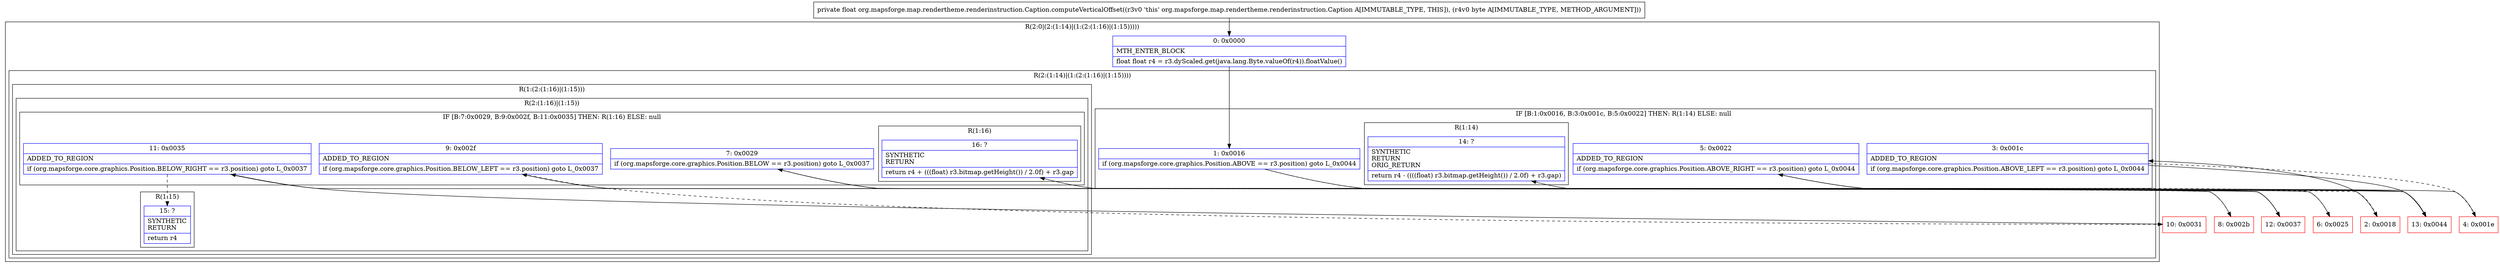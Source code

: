 digraph "CFG fororg.mapsforge.map.rendertheme.renderinstruction.Caption.computeVerticalOffset(B)F" {
subgraph cluster_Region_1765957169 {
label = "R(2:0|(2:(1:14)|(1:(2:(1:16)|(1:15)))))";
node [shape=record,color=blue];
Node_0 [shape=record,label="{0\:\ 0x0000|MTH_ENTER_BLOCK\l|float float r4 = r3.dyScaled.get(java.lang.Byte.valueOf(r4)).floatValue()\l}"];
subgraph cluster_Region_540638829 {
label = "R(2:(1:14)|(1:(2:(1:16)|(1:15))))";
node [shape=record,color=blue];
subgraph cluster_IfRegion_1827726952 {
label = "IF [B:1:0x0016, B:3:0x001c, B:5:0x0022] THEN: R(1:14) ELSE: null";
node [shape=record,color=blue];
Node_1 [shape=record,label="{1\:\ 0x0016|if (org.mapsforge.core.graphics.Position.ABOVE == r3.position) goto L_0x0044\l}"];
Node_3 [shape=record,label="{3\:\ 0x001c|ADDED_TO_REGION\l|if (org.mapsforge.core.graphics.Position.ABOVE_LEFT == r3.position) goto L_0x0044\l}"];
Node_5 [shape=record,label="{5\:\ 0x0022|ADDED_TO_REGION\l|if (org.mapsforge.core.graphics.Position.ABOVE_RIGHT == r3.position) goto L_0x0044\l}"];
subgraph cluster_Region_699633924 {
label = "R(1:14)";
node [shape=record,color=blue];
Node_14 [shape=record,label="{14\:\ ?|SYNTHETIC\lRETURN\lORIG_RETURN\l|return r4 \- ((((float) r3.bitmap.getHeight()) \/ 2.0f) + r3.gap)\l}"];
}
}
subgraph cluster_Region_209275271 {
label = "R(1:(2:(1:16)|(1:15)))";
node [shape=record,color=blue];
subgraph cluster_Region_793336405 {
label = "R(2:(1:16)|(1:15))";
node [shape=record,color=blue];
subgraph cluster_IfRegion_1156092871 {
label = "IF [B:7:0x0029, B:9:0x002f, B:11:0x0035] THEN: R(1:16) ELSE: null";
node [shape=record,color=blue];
Node_7 [shape=record,label="{7\:\ 0x0029|if (org.mapsforge.core.graphics.Position.BELOW == r3.position) goto L_0x0037\l}"];
Node_9 [shape=record,label="{9\:\ 0x002f|ADDED_TO_REGION\l|if (org.mapsforge.core.graphics.Position.BELOW_LEFT == r3.position) goto L_0x0037\l}"];
Node_11 [shape=record,label="{11\:\ 0x0035|ADDED_TO_REGION\l|if (org.mapsforge.core.graphics.Position.BELOW_RIGHT == r3.position) goto L_0x0037\l}"];
subgraph cluster_Region_1571290582 {
label = "R(1:16)";
node [shape=record,color=blue];
Node_16 [shape=record,label="{16\:\ ?|SYNTHETIC\lRETURN\l|return r4 + (((float) r3.bitmap.getHeight()) \/ 2.0f) + r3.gap\l}"];
}
}
subgraph cluster_Region_1769768290 {
label = "R(1:15)";
node [shape=record,color=blue];
Node_15 [shape=record,label="{15\:\ ?|SYNTHETIC\lRETURN\l|return r4\l}"];
}
}
}
}
}
Node_2 [shape=record,color=red,label="{2\:\ 0x0018}"];
Node_4 [shape=record,color=red,label="{4\:\ 0x001e}"];
Node_6 [shape=record,color=red,label="{6\:\ 0x0025}"];
Node_8 [shape=record,color=red,label="{8\:\ 0x002b}"];
Node_10 [shape=record,color=red,label="{10\:\ 0x0031}"];
Node_12 [shape=record,color=red,label="{12\:\ 0x0037}"];
Node_13 [shape=record,color=red,label="{13\:\ 0x0044}"];
MethodNode[shape=record,label="{private float org.mapsforge.map.rendertheme.renderinstruction.Caption.computeVerticalOffset((r3v0 'this' org.mapsforge.map.rendertheme.renderinstruction.Caption A[IMMUTABLE_TYPE, THIS]), (r4v0 byte A[IMMUTABLE_TYPE, METHOD_ARGUMENT])) }"];
MethodNode -> Node_0;
Node_0 -> Node_1;
Node_1 -> Node_2[style=dashed];
Node_1 -> Node_13;
Node_3 -> Node_4[style=dashed];
Node_3 -> Node_13;
Node_5 -> Node_6[style=dashed];
Node_5 -> Node_13;
Node_7 -> Node_8[style=dashed];
Node_7 -> Node_12;
Node_9 -> Node_10[style=dashed];
Node_9 -> Node_12;
Node_11 -> Node_12;
Node_11 -> Node_15[style=dashed];
Node_2 -> Node_3;
Node_4 -> Node_5;
Node_6 -> Node_7;
Node_8 -> Node_9;
Node_10 -> Node_11;
Node_12 -> Node_16;
Node_13 -> Node_14;
}

